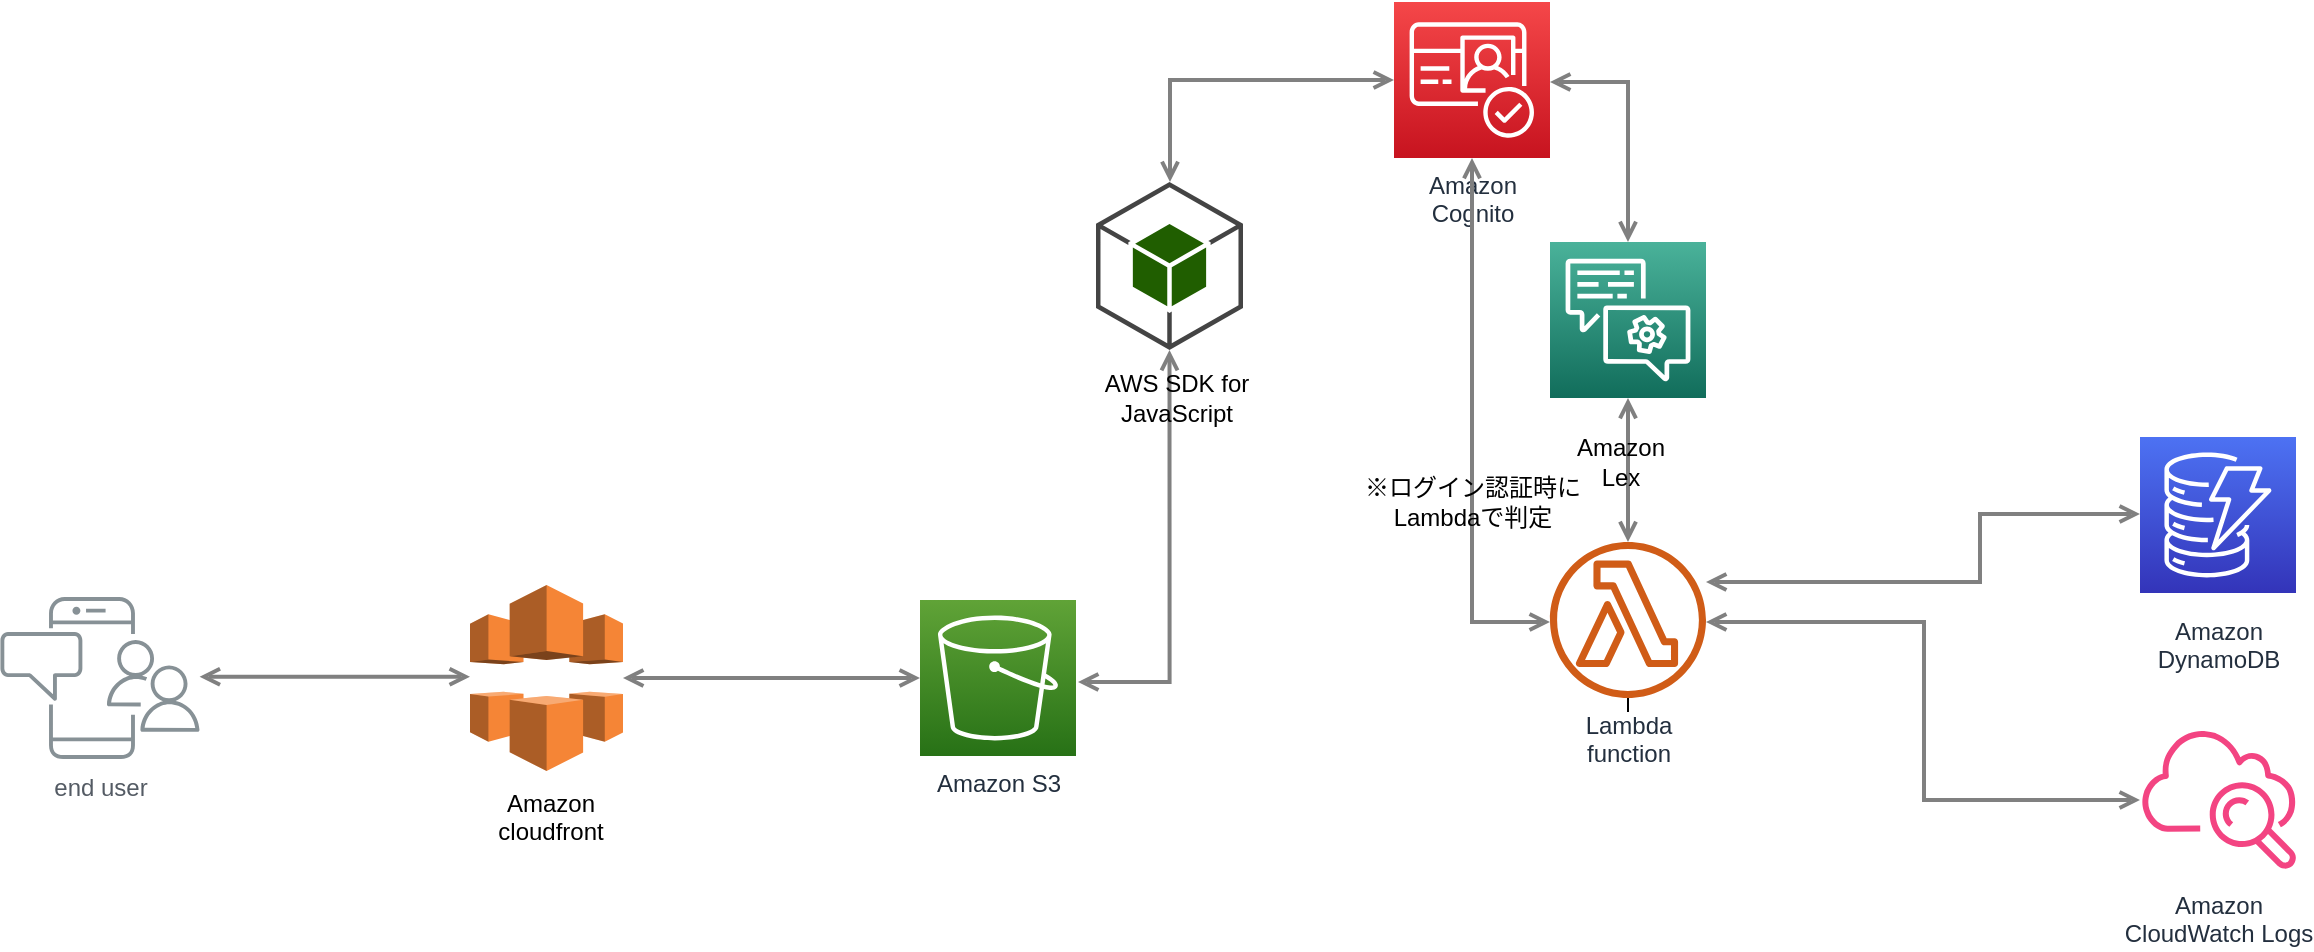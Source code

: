 <mxfile version="20.5.3" type="onedrive"><diagram id="Ht1M8jgEwFfnCIfOTk4-" name="Page-1"><mxGraphModel grid="1" page="1" gridSize="10" guides="1" tooltips="1" connect="1" arrows="1" fold="1" pageScale="1" pageWidth="1169" pageHeight="827" math="0" shadow="0"><root><mxCell id="0"/><mxCell id="1" parent="0"/><mxCell id="UEzPUAAOIrF-is8g5C7q-126" style="edgeStyle=orthogonalEdgeStyle;rounded=0;orthogonalLoop=1;jettySize=auto;html=1;startArrow=open;startFill=0;endArrow=open;endFill=0;strokeWidth=2;strokeColor=#808080;exitX=0.5;exitY=1;exitDx=0;exitDy=0;exitPerimeter=0;" edge="1" parent="1" source="EXh4t5tKEqDB6R2SgNZ4-1" target="UEzPUAAOIrF-is8g5C7q-115"><mxGeometry relative="1" as="geometry"><mxPoint x="825" y="300" as="sourcePoint"/><mxPoint x="704.029" y="267.0" as="targetPoint"/></mxGeometry></mxCell><mxCell id="UEzPUAAOIrF-is8g5C7q-134" style="edgeStyle=orthogonalEdgeStyle;rounded=0;orthogonalLoop=1;jettySize=auto;html=1;startArrow=open;startFill=0;endArrow=open;endFill=0;strokeWidth=2;strokeColor=#808080;" edge="1" parent="1" source="UEzPUAAOIrF-is8g5C7q-115"><mxGeometry relative="1" as="geometry"><Array as="points"><mxPoint x="973" y="340"/><mxPoint x="973" y="429"/></Array><mxPoint x="1081" y="429" as="targetPoint"/></mxGeometry></mxCell><mxCell id="UEzPUAAOIrF-is8g5C7q-111" value="Amazon &lt;br&gt;Cognito" style="outlineConnect=0;fontColor=#232F3E;gradientColor=#F54749;gradientDirection=north;fillColor=#C7131F;strokeColor=#ffffff;dashed=0;verticalLabelPosition=bottom;verticalAlign=top;align=center;html=1;fontSize=12;fontStyle=0;aspect=fixed;shape=mxgraph.aws4.resourceIcon;resIcon=mxgraph.aws4.cognito;labelBackgroundColor=#ffffff;" vertex="1" parent="1"><mxGeometry x="708" y="30" width="78" height="78" as="geometry"/></mxCell><mxCell id="k6PMkA3DEak_x8rlj7_X-9" style="edgeStyle=orthogonalEdgeStyle;rounded=0;orthogonalLoop=1;jettySize=auto;html=1;endArrow=open;strokeColor=#808080;startArrow=open;startFill=0;endFill=0;strokeWidth=2;" edge="1" parent="1" source="UEzPUAAOIrF-is8g5C7q-115" target="UEzPUAAOIrF-is8g5C7q-111"><mxGeometry relative="1" as="geometry"><mxPoint x="711" y="110" as="targetPoint"/><Array as="points"><mxPoint x="747" y="340"/></Array></mxGeometry></mxCell><mxCell id="k6PMkA3DEak_x8rlj7_X-29" style="edgeStyle=orthogonalEdgeStyle;rounded=0;orthogonalLoop=1;jettySize=auto;html=1;fontSize=13;" edge="1" parent="1" source="UEzPUAAOIrF-is8g5C7q-115"><mxGeometry relative="1" as="geometry"><mxPoint x="825" y="401" as="targetPoint"/></mxGeometry></mxCell><mxCell id="UEzPUAAOIrF-is8g5C7q-115" value="Lambda&lt;br&gt;function" style="outlineConnect=0;fontColor=#232F3E;gradientColor=none;fillColor=#D05C17;strokeColor=none;dashed=0;verticalLabelPosition=bottom;verticalAlign=top;align=center;html=1;fontSize=12;fontStyle=0;aspect=fixed;pointerEvents=1;shape=mxgraph.aws4.lambda_function;labelBackgroundColor=#ffffff;" vertex="1" parent="1"><mxGeometry x="786" y="300" width="78" height="78" as="geometry"/></mxCell><mxCell id="1YhwdH74pveIsihlo6nh-1" style="edgeStyle=orthogonalEdgeStyle;rounded=0;orthogonalLoop=1;jettySize=auto;html=1;entryX=1;entryY=0.5;entryDx=0;entryDy=0;entryPerimeter=0;endArrow=open;strokeColor=#808080;startArrow=open;startFill=0;endFill=0;strokeWidth=2;" edge="1" parent="1" source="UEzPUAAOIrF-is8g5C7q-116" target="EXh4t5tKEqDB6R2SgNZ4-10"><mxGeometry relative="1" as="geometry"/></mxCell><mxCell id="UEzPUAAOIrF-is8g5C7q-116" value="Amazon S3" style="outlineConnect=0;fontColor=#232F3E;gradientColor=#60A337;gradientDirection=north;fillColor=#277116;strokeColor=#ffffff;dashed=0;verticalLabelPosition=bottom;verticalAlign=top;align=center;html=1;fontSize=12;fontStyle=0;aspect=fixed;shape=mxgraph.aws4.resourceIcon;resIcon=mxgraph.aws4.s3;labelBackgroundColor=#ffffff;" vertex="1" parent="1"><mxGeometry x="471.0" y="329" width="78" height="78" as="geometry"/></mxCell><mxCell id="UEzPUAAOIrF-is8g5C7q-119" value="Amazon&lt;br&gt;DynamoDB&lt;br&gt;" style="outlineConnect=0;fontColor=#232F3E;gradientColor=#4D72F3;gradientDirection=north;fillColor=#3334B9;strokeColor=#ffffff;dashed=0;verticalLabelPosition=bottom;verticalAlign=top;align=center;html=1;fontSize=12;fontStyle=0;aspect=fixed;shape=mxgraph.aws4.resourceIcon;resIcon=mxgraph.aws4.dynamodb;labelBackgroundColor=#ffffff;spacingTop=5;" vertex="1" parent="1"><mxGeometry x="1081.0" y="247.5" width="78" height="78" as="geometry"/></mxCell><mxCell id="EXh4t5tKEqDB6R2SgNZ4-5" style="edgeStyle=orthogonalEdgeStyle;rounded=0;orthogonalLoop=1;jettySize=auto;html=1;startArrow=open;startFill=0;endArrow=open;endFill=0;strokeWidth=2;strokeColor=#808080;" edge="1" parent="1" source="EXh4t5tKEqDB6R2SgNZ4-1" target="UEzPUAAOIrF-is8g5C7q-111"><mxGeometry relative="1" as="geometry"><Array as="points"><mxPoint x="825" y="70"/></Array><mxPoint x="816.005" y="203.5" as="sourcePoint"/><mxPoint x="836" y="70" as="targetPoint"/></mxGeometry></mxCell><mxCell id="EXh4t5tKEqDB6R2SgNZ4-6" value="&lt;div&gt;end user&lt;/div&gt;" style="outlineConnect=0;gradientColor=none;fontColor=#545B64;strokeColor=none;fillColor=#879196;dashed=0;verticalLabelPosition=bottom;verticalAlign=top;align=center;html=1;fontSize=12;fontStyle=0;aspect=fixed;shape=mxgraph.aws4.illustration_notification;pointerEvents=1;labelBackgroundColor=#ffffff;" vertex="1" parent="1"><mxGeometry x="11" y="327.5" width="100" height="81" as="geometry"/></mxCell><mxCell id="EXh4t5tKEqDB6R2SgNZ4-11" style="edgeStyle=orthogonalEdgeStyle;rounded=0;orthogonalLoop=1;jettySize=auto;html=1;startArrow=open;startFill=0;endArrow=open;endFill=0;strokeWidth=2;strokeColor=#808080;" edge="1" parent="1" source="UEzPUAAOIrF-is8g5C7q-115" target="UEzPUAAOIrF-is8g5C7q-119"><mxGeometry relative="1" as="geometry"><mxPoint x="871" y="450" as="sourcePoint"/><mxPoint x="872.001" y="386.41" as="targetPoint"/><Array as="points"><mxPoint x="1001" y="320"/><mxPoint x="1001" y="286"/></Array></mxGeometry></mxCell><mxCell id="EXh4t5tKEqDB6R2SgNZ4-15" style="edgeStyle=orthogonalEdgeStyle;rounded=0;orthogonalLoop=1;jettySize=auto;html=1;startArrow=open;startFill=0;endArrow=open;endFill=0;strokeWidth=2;strokeColor=#808080;" edge="1" parent="1" source="EXh4t5tKEqDB6R2SgNZ4-6"><mxGeometry relative="1" as="geometry"><mxPoint x="113.0" y="367.41" as="sourcePoint"/><mxPoint x="246.001" y="367.41" as="targetPoint"/><Array as="points"><mxPoint x="176" y="368"/></Array></mxGeometry></mxCell><mxCell id="k6PMkA3DEak_x8rlj7_X-7" value="" style="group" connectable="0" vertex="1" parent="1"><mxGeometry x="786" y="150" width="78" height="130" as="geometry"/></mxCell><mxCell id="EXh4t5tKEqDB6R2SgNZ4-1" value="" style="sketch=0;points=[[0,0,0],[0.25,0,0],[0.5,0,0],[0.75,0,0],[1,0,0],[0,1,0],[0.25,1,0],[0.5,1,0],[0.75,1,0],[1,1,0],[0,0.25,0],[0,0.5,0],[0,0.75,0],[1,0.25,0],[1,0.5,0],[1,0.75,0]];outlineConnect=0;fontColor=#232F3E;gradientColor=#4AB29A;gradientDirection=north;fillColor=#116D5B;strokeColor=#ffffff;dashed=0;verticalLabelPosition=bottom;verticalAlign=top;align=center;html=1;fontSize=12;fontStyle=0;aspect=fixed;shape=mxgraph.aws4.resourceIcon;resIcon=mxgraph.aws4.lex;" vertex="1" parent="k6PMkA3DEak_x8rlj7_X-7"><mxGeometry width="78" height="78" as="geometry"/></mxCell><mxCell id="EXh4t5tKEqDB6R2SgNZ4-3" value="&lt;div&gt;Amazon&lt;/div&gt;&lt;div&gt;Lex&lt;/div&gt;" style="text;html=1;align=center;verticalAlign=middle;resizable=0;points=[];autosize=1;strokeColor=none;fillColor=none;" vertex="1" parent="k6PMkA3DEak_x8rlj7_X-7"><mxGeometry y="90" width="70" height="40" as="geometry"/></mxCell><mxCell id="k6PMkA3DEak_x8rlj7_X-18" style="edgeStyle=orthogonalEdgeStyle;rounded=0;orthogonalLoop=1;jettySize=auto;html=1;startArrow=open;startFill=0;endArrow=open;endFill=0;strokeWidth=2;strokeColor=#808080;" edge="1" parent="1" target="UEzPUAAOIrF-is8g5C7q-111"><mxGeometry relative="1" as="geometry"><Array as="points"><mxPoint x="596" y="69"/></Array><mxPoint x="596" y="120" as="sourcePoint"/><mxPoint x="557" y="40" as="targetPoint"/></mxGeometry></mxCell><mxCell id="k6PMkA3DEak_x8rlj7_X-20" style="edgeStyle=orthogonalEdgeStyle;rounded=0;orthogonalLoop=1;jettySize=auto;html=1;startArrow=open;startFill=0;endArrow=open;endFill=0;strokeWidth=2;strokeColor=#808080;entryX=0.5;entryY=1;entryDx=0;entryDy=0;entryPerimeter=0;" edge="1" parent="1" target="k6PMkA3DEak_x8rlj7_X-13"><mxGeometry relative="1" as="geometry"><Array as="points"><mxPoint x="596" y="370"/></Array><mxPoint x="550" y="370" as="sourcePoint"/><mxPoint x="611" y="240" as="targetPoint"/></mxGeometry></mxCell><mxCell id="k6PMkA3DEak_x8rlj7_X-23" value="" style="group" connectable="0" vertex="1" parent="1"><mxGeometry x="549" y="120" width="100" height="127.5" as="geometry"/></mxCell><mxCell id="k6PMkA3DEak_x8rlj7_X-13" value="" style="outlineConnect=0;dashed=0;verticalLabelPosition=bottom;verticalAlign=top;align=center;html=1;shape=mxgraph.aws3.android;fillColor=#205E00;gradientColor=none;" vertex="1" parent="k6PMkA3DEak_x8rlj7_X-23"><mxGeometry x="10" width="73.5" height="84" as="geometry"/></mxCell><mxCell id="k6PMkA3DEak_x8rlj7_X-22" value="&lt;div&gt;AWS SDK for&lt;/div&gt;&lt;div&gt;JavaScript&lt;/div&gt;" style="text;html=1;align=center;verticalAlign=middle;resizable=0;points=[];autosize=1;strokeColor=none;fillColor=none;" vertex="1" parent="k6PMkA3DEak_x8rlj7_X-23"><mxGeometry y="87.5" width="100" height="40" as="geometry"/></mxCell><mxCell id="k6PMkA3DEak_x8rlj7_X-24" value="" style="group" connectable="0" vertex="1" parent="1"><mxGeometry x="246" y="321.5" width="80" height="153" as="geometry"/></mxCell><mxCell id="EXh4t5tKEqDB6R2SgNZ4-10" value="" style="outlineConnect=0;dashed=0;verticalLabelPosition=bottom;verticalAlign=top;align=center;html=1;shape=mxgraph.aws3.cloudfront;fillColor=#F58536;gradientColor=none;" vertex="1" parent="k6PMkA3DEak_x8rlj7_X-24"><mxGeometry width="76.5" height="93" as="geometry"/></mxCell><mxCell id="EXh4t5tKEqDB6R2SgNZ4-12" value="&lt;div&gt;Amazon&lt;/div&gt;&lt;div&gt;cloudfront&lt;/div&gt;&lt;div&gt;&lt;br&gt;&lt;/div&gt;" style="text;html=1;align=center;verticalAlign=middle;resizable=0;points=[];autosize=1;strokeColor=none;fillColor=none;" vertex="1" parent="k6PMkA3DEak_x8rlj7_X-24"><mxGeometry y="93" width="80" height="60" as="geometry"/></mxCell><mxCell id="k6PMkA3DEak_x8rlj7_X-27" value="Amazon&lt;br&gt;CloudWatch Logs&lt;br&gt;" style="outlineConnect=0;fontColor=#232F3E;gradientColor=none;gradientDirection=north;fillColor=#F34482;strokeColor=none;dashed=0;verticalLabelPosition=bottom;verticalAlign=top;align=center;html=1;fontSize=12;fontStyle=0;aspect=fixed;shape=mxgraph.aws4.cloudwatch;labelBackgroundColor=#ffffff;" vertex="1" parent="1"><mxGeometry x="1081.0" y="390" width="78" height="78" as="geometry"/></mxCell><mxCell id="ugEPGXBjGV-zvuYSt7Fp-1" value="&lt;div&gt;※ログイン認証時に&lt;/div&gt;&lt;div&gt;Lambdaで判定&lt;/div&gt;" style="text;html=1;align=center;verticalAlign=middle;resizable=0;points=[];autosize=1;strokeColor=none;fillColor=none;" vertex="1" parent="1"><mxGeometry x="682" y="260" width="130" height="40" as="geometry"/></mxCell></root></mxGraphModel></diagram></mxfile>